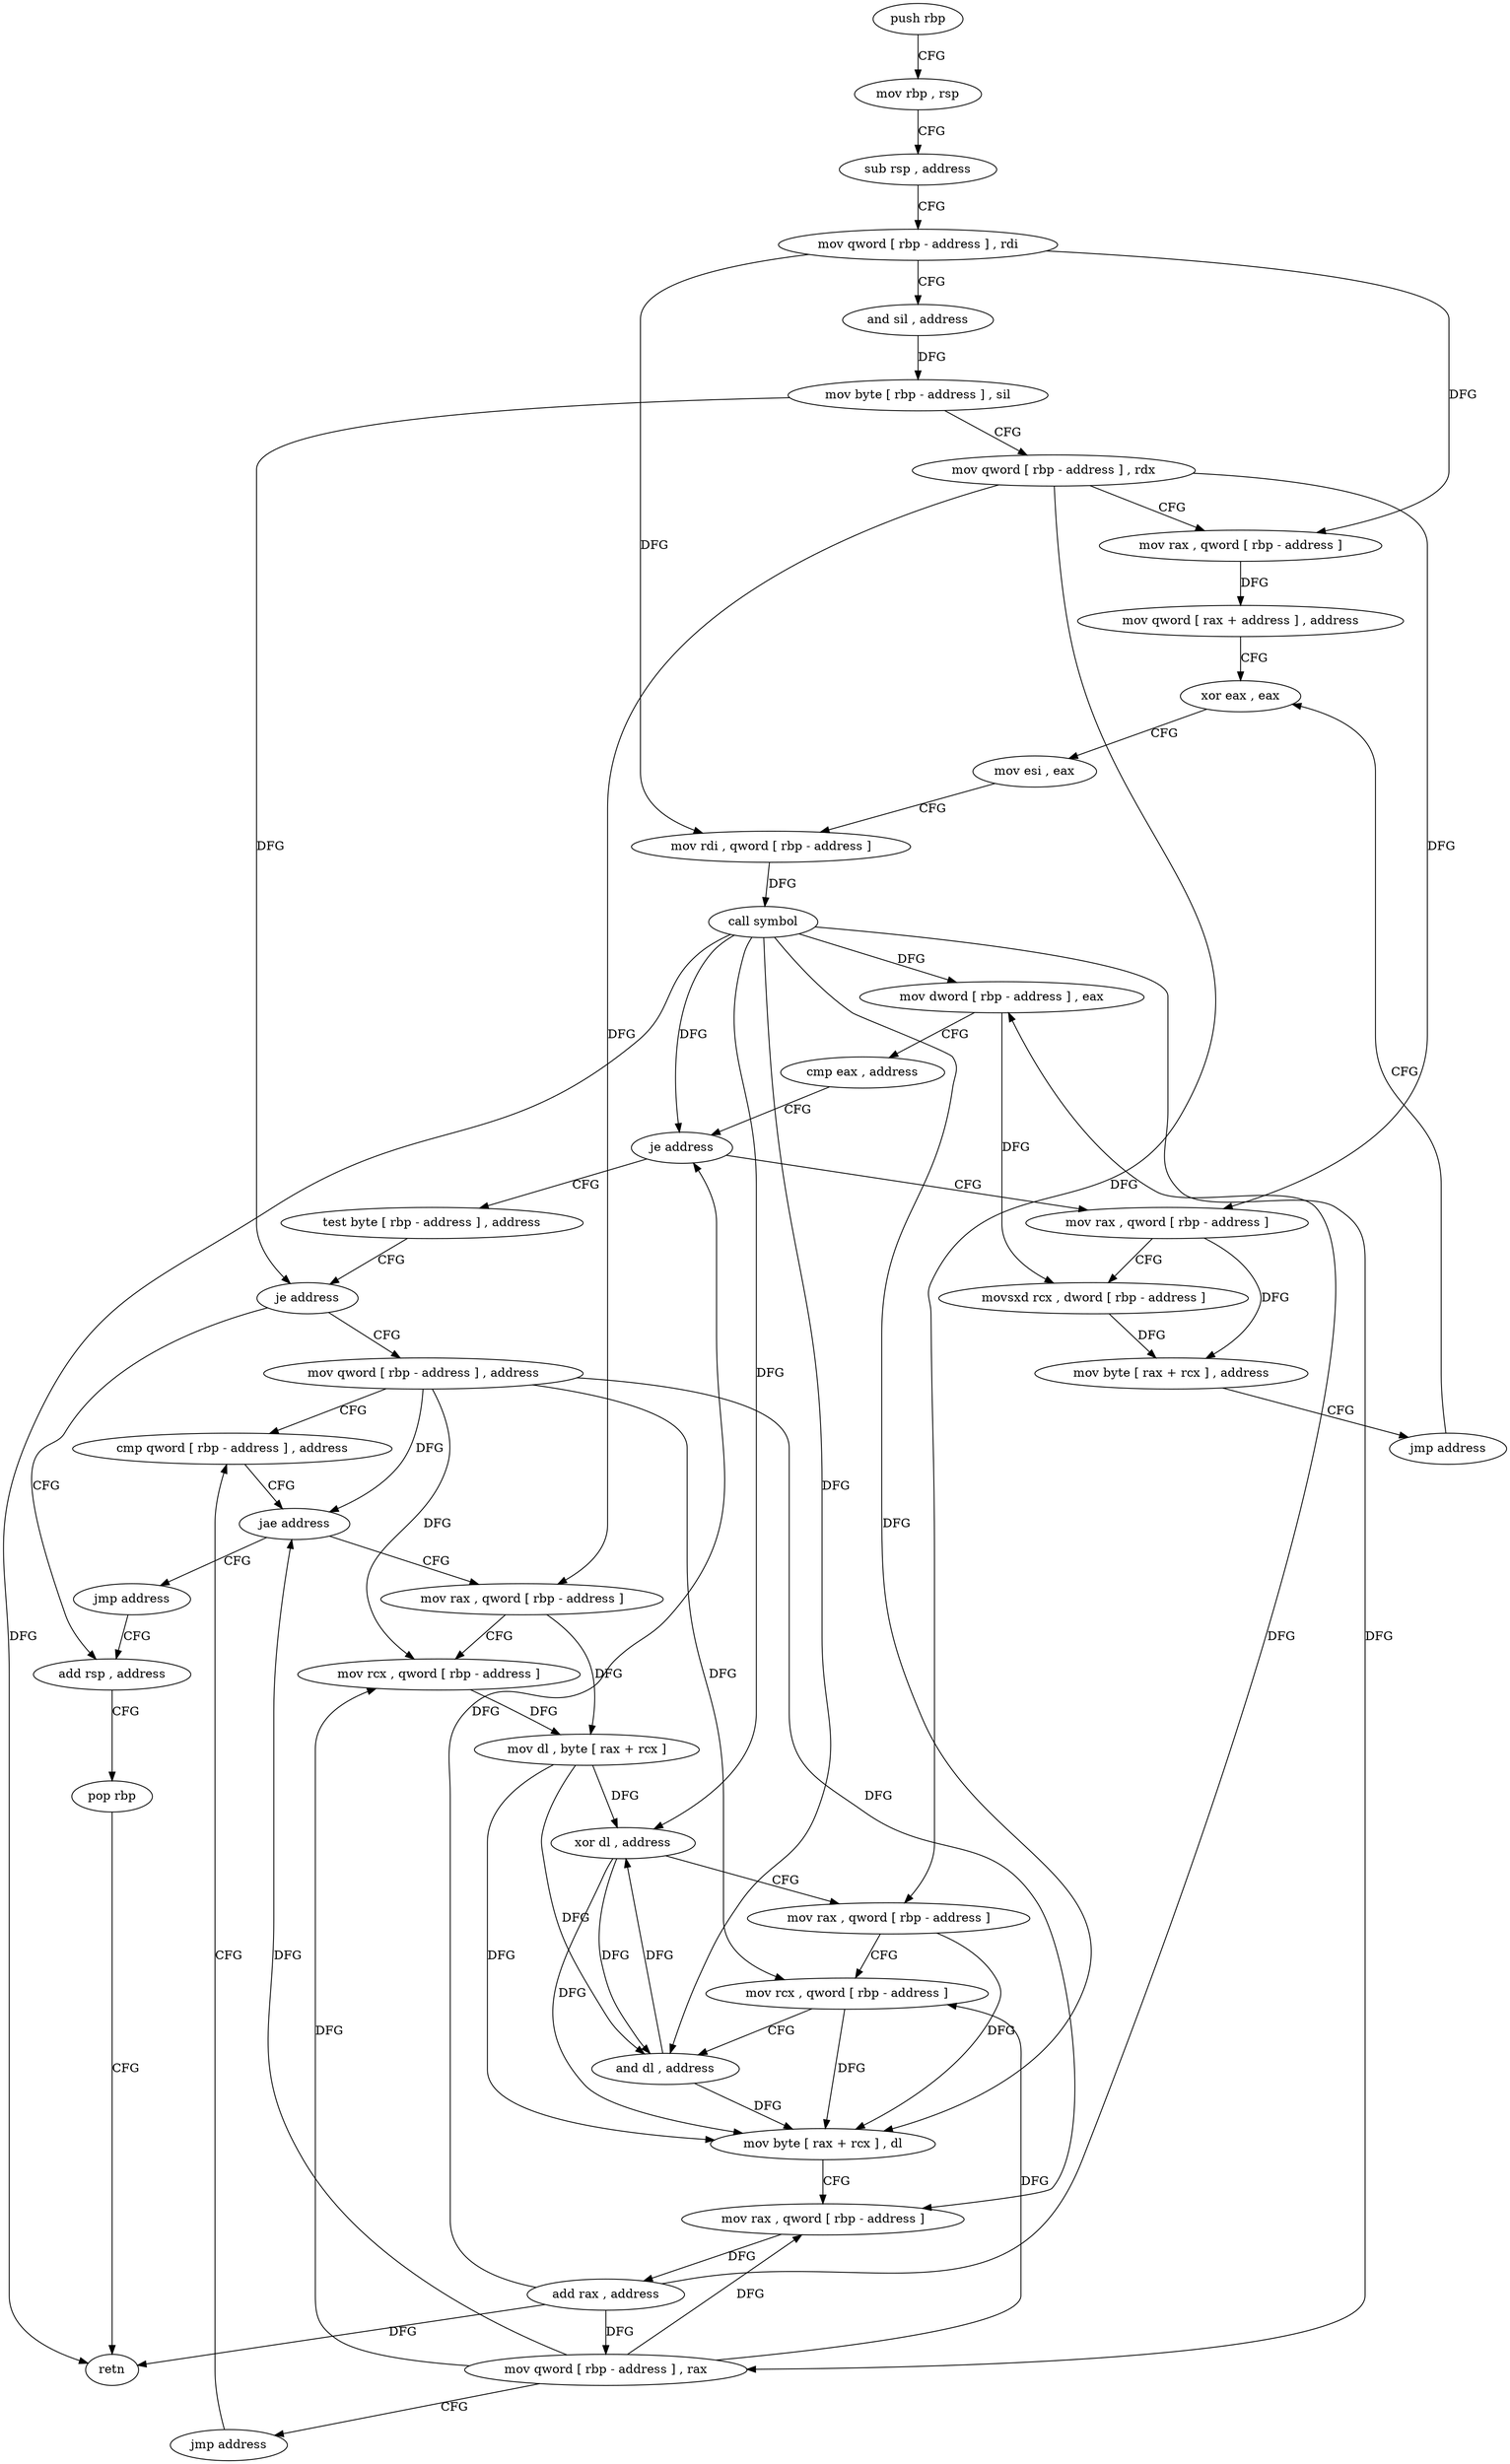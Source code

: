 digraph "func" {
"4204768" [label = "push rbp" ]
"4204769" [label = "mov rbp , rsp" ]
"4204772" [label = "sub rsp , address" ]
"4204776" [label = "mov qword [ rbp - address ] , rdi" ]
"4204780" [label = "and sil , address" ]
"4204784" [label = "mov byte [ rbp - address ] , sil" ]
"4204788" [label = "mov qword [ rbp - address ] , rdx" ]
"4204792" [label = "mov rax , qword [ rbp - address ]" ]
"4204796" [label = "mov qword [ rax + address ] , address" ]
"4204804" [label = "xor eax , eax" ]
"4204846" [label = "test byte [ rbp - address ] , address" ]
"4204850" [label = "je address" ]
"4204930" [label = "add rsp , address" ]
"4204856" [label = "mov qword [ rbp - address ] , address" ]
"4204829" [label = "mov rax , qword [ rbp - address ]" ]
"4204833" [label = "movsxd rcx , dword [ rbp - address ]" ]
"4204837" [label = "mov byte [ rax + rcx ] , address" ]
"4204841" [label = "jmp address" ]
"4204934" [label = "pop rbp" ]
"4204935" [label = "retn" ]
"4204864" [label = "cmp qword [ rbp - address ] , address" ]
"4204806" [label = "mov esi , eax" ]
"4204808" [label = "mov rdi , qword [ rbp - address ]" ]
"4204812" [label = "call symbol" ]
"4204817" [label = "mov dword [ rbp - address ] , eax" ]
"4204820" [label = "cmp eax , address" ]
"4204823" [label = "je address" ]
"4204925" [label = "jmp address" ]
"4204878" [label = "mov rax , qword [ rbp - address ]" ]
"4204882" [label = "mov rcx , qword [ rbp - address ]" ]
"4204886" [label = "mov dl , byte [ rax + rcx ]" ]
"4204889" [label = "xor dl , address" ]
"4204892" [label = "mov rax , qword [ rbp - address ]" ]
"4204896" [label = "mov rcx , qword [ rbp - address ]" ]
"4204900" [label = "and dl , address" ]
"4204903" [label = "mov byte [ rax + rcx ] , dl" ]
"4204906" [label = "mov rax , qword [ rbp - address ]" ]
"4204910" [label = "add rax , address" ]
"4204916" [label = "mov qword [ rbp - address ] , rax" ]
"4204920" [label = "jmp address" ]
"4204872" [label = "jae address" ]
"4204768" -> "4204769" [ label = "CFG" ]
"4204769" -> "4204772" [ label = "CFG" ]
"4204772" -> "4204776" [ label = "CFG" ]
"4204776" -> "4204780" [ label = "CFG" ]
"4204776" -> "4204792" [ label = "DFG" ]
"4204776" -> "4204808" [ label = "DFG" ]
"4204780" -> "4204784" [ label = "DFG" ]
"4204784" -> "4204788" [ label = "CFG" ]
"4204784" -> "4204850" [ label = "DFG" ]
"4204788" -> "4204792" [ label = "CFG" ]
"4204788" -> "4204829" [ label = "DFG" ]
"4204788" -> "4204878" [ label = "DFG" ]
"4204788" -> "4204892" [ label = "DFG" ]
"4204792" -> "4204796" [ label = "DFG" ]
"4204796" -> "4204804" [ label = "CFG" ]
"4204804" -> "4204806" [ label = "CFG" ]
"4204846" -> "4204850" [ label = "CFG" ]
"4204850" -> "4204930" [ label = "CFG" ]
"4204850" -> "4204856" [ label = "CFG" ]
"4204930" -> "4204934" [ label = "CFG" ]
"4204856" -> "4204864" [ label = "CFG" ]
"4204856" -> "4204872" [ label = "DFG" ]
"4204856" -> "4204882" [ label = "DFG" ]
"4204856" -> "4204896" [ label = "DFG" ]
"4204856" -> "4204906" [ label = "DFG" ]
"4204829" -> "4204833" [ label = "CFG" ]
"4204829" -> "4204837" [ label = "DFG" ]
"4204833" -> "4204837" [ label = "DFG" ]
"4204837" -> "4204841" [ label = "CFG" ]
"4204841" -> "4204804" [ label = "CFG" ]
"4204934" -> "4204935" [ label = "CFG" ]
"4204864" -> "4204872" [ label = "CFG" ]
"4204806" -> "4204808" [ label = "CFG" ]
"4204808" -> "4204812" [ label = "DFG" ]
"4204812" -> "4204817" [ label = "DFG" ]
"4204812" -> "4204823" [ label = "DFG" ]
"4204812" -> "4204935" [ label = "DFG" ]
"4204812" -> "4204916" [ label = "DFG" ]
"4204812" -> "4204889" [ label = "DFG" ]
"4204812" -> "4204900" [ label = "DFG" ]
"4204812" -> "4204903" [ label = "DFG" ]
"4204817" -> "4204820" [ label = "CFG" ]
"4204817" -> "4204833" [ label = "DFG" ]
"4204820" -> "4204823" [ label = "CFG" ]
"4204823" -> "4204846" [ label = "CFG" ]
"4204823" -> "4204829" [ label = "CFG" ]
"4204925" -> "4204930" [ label = "CFG" ]
"4204878" -> "4204882" [ label = "CFG" ]
"4204878" -> "4204886" [ label = "DFG" ]
"4204882" -> "4204886" [ label = "DFG" ]
"4204886" -> "4204889" [ label = "DFG" ]
"4204886" -> "4204900" [ label = "DFG" ]
"4204886" -> "4204903" [ label = "DFG" ]
"4204889" -> "4204892" [ label = "CFG" ]
"4204889" -> "4204900" [ label = "DFG" ]
"4204889" -> "4204903" [ label = "DFG" ]
"4204892" -> "4204896" [ label = "CFG" ]
"4204892" -> "4204903" [ label = "DFG" ]
"4204896" -> "4204900" [ label = "CFG" ]
"4204896" -> "4204903" [ label = "DFG" ]
"4204900" -> "4204903" [ label = "DFG" ]
"4204900" -> "4204889" [ label = "DFG" ]
"4204903" -> "4204906" [ label = "CFG" ]
"4204906" -> "4204910" [ label = "DFG" ]
"4204910" -> "4204916" [ label = "DFG" ]
"4204910" -> "4204817" [ label = "DFG" ]
"4204910" -> "4204823" [ label = "DFG" ]
"4204910" -> "4204935" [ label = "DFG" ]
"4204916" -> "4204920" [ label = "CFG" ]
"4204916" -> "4204872" [ label = "DFG" ]
"4204916" -> "4204882" [ label = "DFG" ]
"4204916" -> "4204896" [ label = "DFG" ]
"4204916" -> "4204906" [ label = "DFG" ]
"4204920" -> "4204864" [ label = "CFG" ]
"4204872" -> "4204925" [ label = "CFG" ]
"4204872" -> "4204878" [ label = "CFG" ]
}
